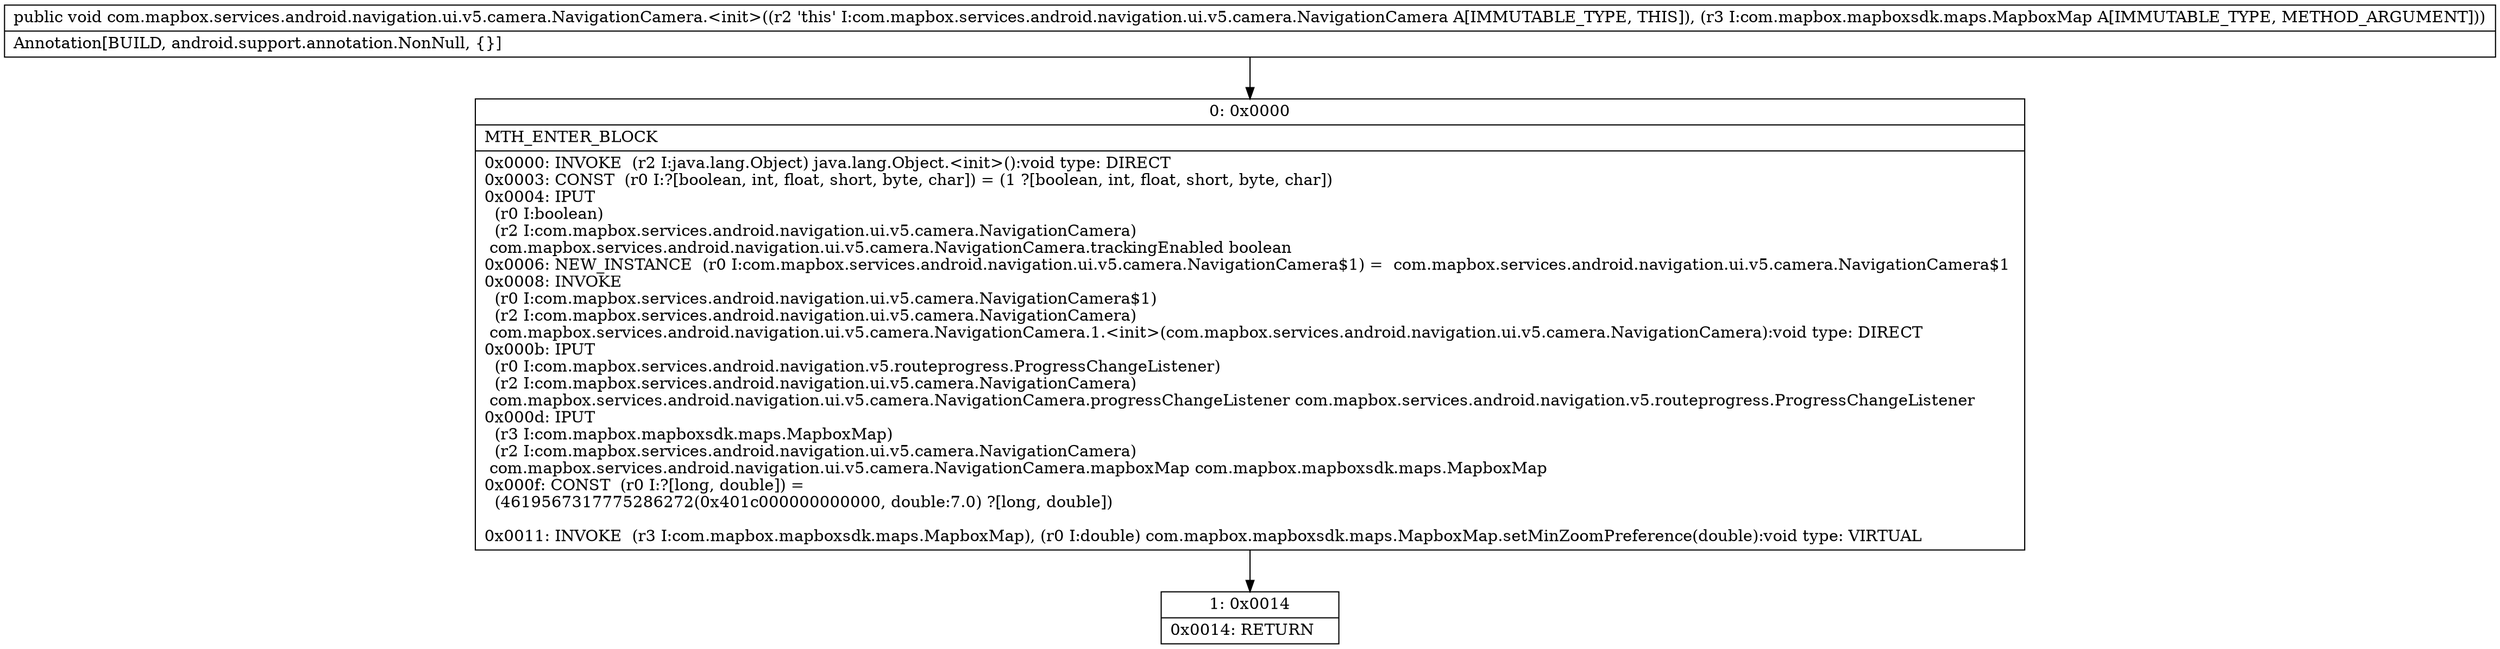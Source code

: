 digraph "CFG forcom.mapbox.services.android.navigation.ui.v5.camera.NavigationCamera.\<init\>(Lcom\/mapbox\/mapboxsdk\/maps\/MapboxMap;)V" {
Node_0 [shape=record,label="{0\:\ 0x0000|MTH_ENTER_BLOCK\l|0x0000: INVOKE  (r2 I:java.lang.Object) java.lang.Object.\<init\>():void type: DIRECT \l0x0003: CONST  (r0 I:?[boolean, int, float, short, byte, char]) = (1 ?[boolean, int, float, short, byte, char]) \l0x0004: IPUT  \l  (r0 I:boolean)\l  (r2 I:com.mapbox.services.android.navigation.ui.v5.camera.NavigationCamera)\l com.mapbox.services.android.navigation.ui.v5.camera.NavigationCamera.trackingEnabled boolean \l0x0006: NEW_INSTANCE  (r0 I:com.mapbox.services.android.navigation.ui.v5.camera.NavigationCamera$1) =  com.mapbox.services.android.navigation.ui.v5.camera.NavigationCamera$1 \l0x0008: INVOKE  \l  (r0 I:com.mapbox.services.android.navigation.ui.v5.camera.NavigationCamera$1)\l  (r2 I:com.mapbox.services.android.navigation.ui.v5.camera.NavigationCamera)\l com.mapbox.services.android.navigation.ui.v5.camera.NavigationCamera.1.\<init\>(com.mapbox.services.android.navigation.ui.v5.camera.NavigationCamera):void type: DIRECT \l0x000b: IPUT  \l  (r0 I:com.mapbox.services.android.navigation.v5.routeprogress.ProgressChangeListener)\l  (r2 I:com.mapbox.services.android.navigation.ui.v5.camera.NavigationCamera)\l com.mapbox.services.android.navigation.ui.v5.camera.NavigationCamera.progressChangeListener com.mapbox.services.android.navigation.v5.routeprogress.ProgressChangeListener \l0x000d: IPUT  \l  (r3 I:com.mapbox.mapboxsdk.maps.MapboxMap)\l  (r2 I:com.mapbox.services.android.navigation.ui.v5.camera.NavigationCamera)\l com.mapbox.services.android.navigation.ui.v5.camera.NavigationCamera.mapboxMap com.mapbox.mapboxsdk.maps.MapboxMap \l0x000f: CONST  (r0 I:?[long, double]) = \l  (4619567317775286272(0x401c000000000000, double:7.0) ?[long, double])\l \l0x0011: INVOKE  (r3 I:com.mapbox.mapboxsdk.maps.MapboxMap), (r0 I:double) com.mapbox.mapboxsdk.maps.MapboxMap.setMinZoomPreference(double):void type: VIRTUAL \l}"];
Node_1 [shape=record,label="{1\:\ 0x0014|0x0014: RETURN   \l}"];
MethodNode[shape=record,label="{public void com.mapbox.services.android.navigation.ui.v5.camera.NavigationCamera.\<init\>((r2 'this' I:com.mapbox.services.android.navigation.ui.v5.camera.NavigationCamera A[IMMUTABLE_TYPE, THIS]), (r3 I:com.mapbox.mapboxsdk.maps.MapboxMap A[IMMUTABLE_TYPE, METHOD_ARGUMENT]))  | Annotation[BUILD, android.support.annotation.NonNull, \{\}]\l}"];
MethodNode -> Node_0;
Node_0 -> Node_1;
}

